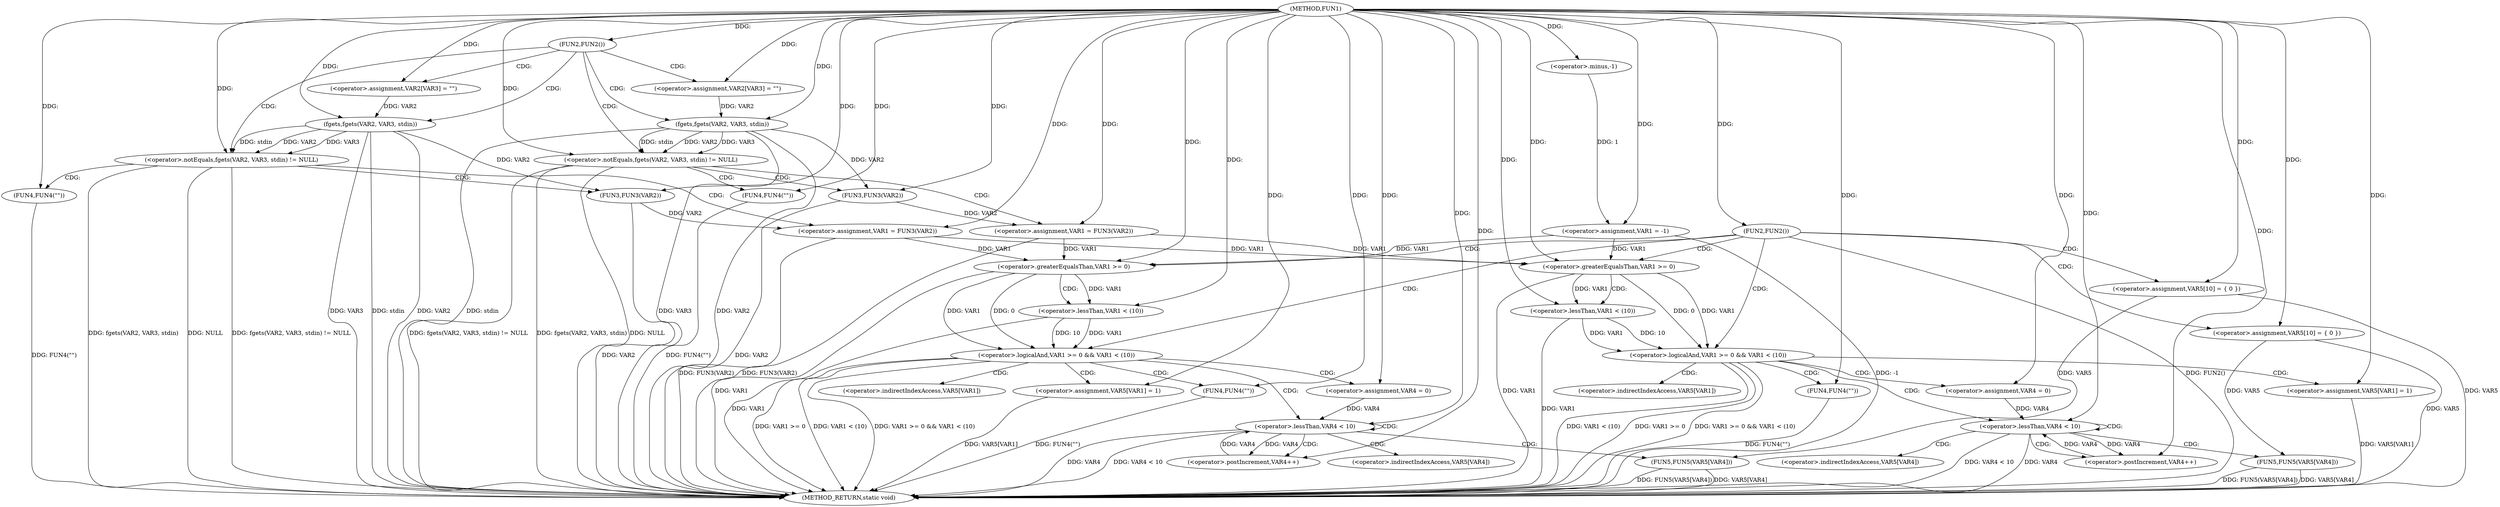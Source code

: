digraph FUN1 {  
"1000100" [label = "(METHOD,FUN1)" ]
"1000233" [label = "(METHOD_RETURN,static void)" ]
"1000103" [label = "(<operator>.assignment,VAR1 = -1)" ]
"1000105" [label = "(<operator>.minus,-1)" ]
"1000108" [label = "(FUN2,FUN2())" ]
"1000112" [label = "(<operator>.assignment,VAR2[VAR3] = \"\")" ]
"1000116" [label = "(<operator>.notEquals,fgets(VAR2, VAR3, stdin) != NULL)" ]
"1000117" [label = "(fgets,fgets(VAR2, VAR3, stdin))" ]
"1000123" [label = "(<operator>.assignment,VAR1 = FUN3(VAR2))" ]
"1000125" [label = "(FUN3,FUN3(VAR2))" ]
"1000129" [label = "(FUN4,FUN4(\"\"))" ]
"1000135" [label = "(<operator>.assignment,VAR2[VAR3] = \"\")" ]
"1000139" [label = "(<operator>.notEquals,fgets(VAR2, VAR3, stdin) != NULL)" ]
"1000140" [label = "(fgets,fgets(VAR2, VAR3, stdin))" ]
"1000146" [label = "(<operator>.assignment,VAR1 = FUN3(VAR2))" ]
"1000148" [label = "(FUN3,FUN3(VAR2))" ]
"1000152" [label = "(FUN4,FUN4(\"\"))" ]
"1000155" [label = "(FUN2,FUN2())" ]
"1000160" [label = "(<operator>.assignment,VAR5[10] = { 0 })" ]
"1000163" [label = "(<operator>.logicalAnd,VAR1 >= 0 && VAR1 < (10))" ]
"1000164" [label = "(<operator>.greaterEqualsThan,VAR1 >= 0)" ]
"1000167" [label = "(<operator>.lessThan,VAR1 < (10))" ]
"1000171" [label = "(<operator>.assignment,VAR5[VAR1] = 1)" ]
"1000177" [label = "(<operator>.assignment,VAR4 = 0)" ]
"1000180" [label = "(<operator>.lessThan,VAR4 < 10)" ]
"1000183" [label = "(<operator>.postIncrement,VAR4++)" ]
"1000186" [label = "(FUN5,FUN5(VAR5[VAR4]))" ]
"1000192" [label = "(FUN4,FUN4(\"\"))" ]
"1000199" [label = "(<operator>.assignment,VAR5[10] = { 0 })" ]
"1000202" [label = "(<operator>.logicalAnd,VAR1 >= 0 && VAR1 < (10))" ]
"1000203" [label = "(<operator>.greaterEqualsThan,VAR1 >= 0)" ]
"1000206" [label = "(<operator>.lessThan,VAR1 < (10))" ]
"1000210" [label = "(<operator>.assignment,VAR5[VAR1] = 1)" ]
"1000216" [label = "(<operator>.assignment,VAR4 = 0)" ]
"1000219" [label = "(<operator>.lessThan,VAR4 < 10)" ]
"1000222" [label = "(<operator>.postIncrement,VAR4++)" ]
"1000225" [label = "(FUN5,FUN5(VAR5[VAR4]))" ]
"1000231" [label = "(FUN4,FUN4(\"\"))" ]
"1000172" [label = "(<operator>.indirectIndexAccess,VAR5[VAR1])" ]
"1000187" [label = "(<operator>.indirectIndexAccess,VAR5[VAR4])" ]
"1000211" [label = "(<operator>.indirectIndexAccess,VAR5[VAR1])" ]
"1000226" [label = "(<operator>.indirectIndexAccess,VAR5[VAR4])" ]
  "1000116" -> "1000233"  [ label = "DDG: fgets(VAR2, VAR3, stdin)"] 
  "1000123" -> "1000233"  [ label = "DDG: FUN3(VAR2)"] 
  "1000180" -> "1000233"  [ label = "DDG: VAR4"] 
  "1000206" -> "1000233"  [ label = "DDG: VAR1"] 
  "1000117" -> "1000233"  [ label = "DDG: VAR3"] 
  "1000167" -> "1000233"  [ label = "DDG: VAR1"] 
  "1000163" -> "1000233"  [ label = "DDG: VAR1 >= 0"] 
  "1000186" -> "1000233"  [ label = "DDG: FUN5(VAR5[VAR4])"] 
  "1000125" -> "1000233"  [ label = "DDG: VAR2"] 
  "1000171" -> "1000233"  [ label = "DDG: VAR5[VAR1]"] 
  "1000186" -> "1000233"  [ label = "DDG: VAR5[VAR4]"] 
  "1000140" -> "1000233"  [ label = "DDG: VAR3"] 
  "1000225" -> "1000233"  [ label = "DDG: FUN5(VAR5[VAR4])"] 
  "1000199" -> "1000233"  [ label = "DDG: VAR5"] 
  "1000103" -> "1000233"  [ label = "DDG: -1"] 
  "1000225" -> "1000233"  [ label = "DDG: VAR5[VAR4]"] 
  "1000219" -> "1000233"  [ label = "DDG: VAR4 < 10"] 
  "1000202" -> "1000233"  [ label = "DDG: VAR1 < (10)"] 
  "1000140" -> "1000233"  [ label = "DDG: VAR2"] 
  "1000139" -> "1000233"  [ label = "DDG: fgets(VAR2, VAR3, stdin) != NULL"] 
  "1000139" -> "1000233"  [ label = "DDG: fgets(VAR2, VAR3, stdin)"] 
  "1000152" -> "1000233"  [ label = "DDG: FUN4(\"\")"] 
  "1000129" -> "1000233"  [ label = "DDG: FUN4(\"\")"] 
  "1000155" -> "1000233"  [ label = "DDG: FUN2()"] 
  "1000139" -> "1000233"  [ label = "DDG: NULL"] 
  "1000163" -> "1000233"  [ label = "DDG: VAR1 < (10)"] 
  "1000202" -> "1000233"  [ label = "DDG: VAR1 >= 0"] 
  "1000116" -> "1000233"  [ label = "DDG: NULL"] 
  "1000180" -> "1000233"  [ label = "DDG: VAR4 < 10"] 
  "1000148" -> "1000233"  [ label = "DDG: VAR2"] 
  "1000146" -> "1000233"  [ label = "DDG: FUN3(VAR2)"] 
  "1000117" -> "1000233"  [ label = "DDG: VAR2"] 
  "1000231" -> "1000233"  [ label = "DDG: FUN4(\"\")"] 
  "1000210" -> "1000233"  [ label = "DDG: VAR5[VAR1]"] 
  "1000117" -> "1000233"  [ label = "DDG: stdin"] 
  "1000140" -> "1000233"  [ label = "DDG: stdin"] 
  "1000219" -> "1000233"  [ label = "DDG: VAR4"] 
  "1000163" -> "1000233"  [ label = "DDG: VAR1 >= 0 && VAR1 < (10)"] 
  "1000160" -> "1000233"  [ label = "DDG: VAR5"] 
  "1000116" -> "1000233"  [ label = "DDG: fgets(VAR2, VAR3, stdin) != NULL"] 
  "1000192" -> "1000233"  [ label = "DDG: FUN4(\"\")"] 
  "1000202" -> "1000233"  [ label = "DDG: VAR1 >= 0 && VAR1 < (10)"] 
  "1000203" -> "1000233"  [ label = "DDG: VAR1"] 
  "1000164" -> "1000233"  [ label = "DDG: VAR1"] 
  "1000105" -> "1000103"  [ label = "DDG: 1"] 
  "1000100" -> "1000103"  [ label = "DDG: "] 
  "1000100" -> "1000105"  [ label = "DDG: "] 
  "1000100" -> "1000108"  [ label = "DDG: "] 
  "1000100" -> "1000112"  [ label = "DDG: "] 
  "1000117" -> "1000116"  [ label = "DDG: VAR2"] 
  "1000117" -> "1000116"  [ label = "DDG: VAR3"] 
  "1000117" -> "1000116"  [ label = "DDG: stdin"] 
  "1000112" -> "1000117"  [ label = "DDG: VAR2"] 
  "1000100" -> "1000117"  [ label = "DDG: "] 
  "1000100" -> "1000116"  [ label = "DDG: "] 
  "1000125" -> "1000123"  [ label = "DDG: VAR2"] 
  "1000100" -> "1000123"  [ label = "DDG: "] 
  "1000117" -> "1000125"  [ label = "DDG: VAR2"] 
  "1000100" -> "1000125"  [ label = "DDG: "] 
  "1000100" -> "1000129"  [ label = "DDG: "] 
  "1000100" -> "1000135"  [ label = "DDG: "] 
  "1000140" -> "1000139"  [ label = "DDG: VAR2"] 
  "1000140" -> "1000139"  [ label = "DDG: VAR3"] 
  "1000140" -> "1000139"  [ label = "DDG: stdin"] 
  "1000135" -> "1000140"  [ label = "DDG: VAR2"] 
  "1000100" -> "1000140"  [ label = "DDG: "] 
  "1000100" -> "1000139"  [ label = "DDG: "] 
  "1000148" -> "1000146"  [ label = "DDG: VAR2"] 
  "1000100" -> "1000146"  [ label = "DDG: "] 
  "1000140" -> "1000148"  [ label = "DDG: VAR2"] 
  "1000100" -> "1000148"  [ label = "DDG: "] 
  "1000100" -> "1000152"  [ label = "DDG: "] 
  "1000100" -> "1000155"  [ label = "DDG: "] 
  "1000100" -> "1000160"  [ label = "DDG: "] 
  "1000164" -> "1000163"  [ label = "DDG: VAR1"] 
  "1000164" -> "1000163"  [ label = "DDG: 0"] 
  "1000103" -> "1000164"  [ label = "DDG: VAR1"] 
  "1000146" -> "1000164"  [ label = "DDG: VAR1"] 
  "1000123" -> "1000164"  [ label = "DDG: VAR1"] 
  "1000100" -> "1000164"  [ label = "DDG: "] 
  "1000167" -> "1000163"  [ label = "DDG: VAR1"] 
  "1000167" -> "1000163"  [ label = "DDG: 10"] 
  "1000164" -> "1000167"  [ label = "DDG: VAR1"] 
  "1000100" -> "1000167"  [ label = "DDG: "] 
  "1000100" -> "1000171"  [ label = "DDG: "] 
  "1000100" -> "1000177"  [ label = "DDG: "] 
  "1000177" -> "1000180"  [ label = "DDG: VAR4"] 
  "1000183" -> "1000180"  [ label = "DDG: VAR4"] 
  "1000100" -> "1000180"  [ label = "DDG: "] 
  "1000180" -> "1000183"  [ label = "DDG: VAR4"] 
  "1000100" -> "1000183"  [ label = "DDG: "] 
  "1000160" -> "1000186"  [ label = "DDG: VAR5"] 
  "1000100" -> "1000192"  [ label = "DDG: "] 
  "1000100" -> "1000199"  [ label = "DDG: "] 
  "1000203" -> "1000202"  [ label = "DDG: VAR1"] 
  "1000203" -> "1000202"  [ label = "DDG: 0"] 
  "1000103" -> "1000203"  [ label = "DDG: VAR1"] 
  "1000146" -> "1000203"  [ label = "DDG: VAR1"] 
  "1000123" -> "1000203"  [ label = "DDG: VAR1"] 
  "1000100" -> "1000203"  [ label = "DDG: "] 
  "1000206" -> "1000202"  [ label = "DDG: VAR1"] 
  "1000206" -> "1000202"  [ label = "DDG: 10"] 
  "1000203" -> "1000206"  [ label = "DDG: VAR1"] 
  "1000100" -> "1000206"  [ label = "DDG: "] 
  "1000100" -> "1000210"  [ label = "DDG: "] 
  "1000100" -> "1000216"  [ label = "DDG: "] 
  "1000222" -> "1000219"  [ label = "DDG: VAR4"] 
  "1000216" -> "1000219"  [ label = "DDG: VAR4"] 
  "1000100" -> "1000219"  [ label = "DDG: "] 
  "1000219" -> "1000222"  [ label = "DDG: VAR4"] 
  "1000100" -> "1000222"  [ label = "DDG: "] 
  "1000199" -> "1000225"  [ label = "DDG: VAR5"] 
  "1000100" -> "1000231"  [ label = "DDG: "] 
  "1000108" -> "1000117"  [ label = "CDG: "] 
  "1000108" -> "1000139"  [ label = "CDG: "] 
  "1000108" -> "1000135"  [ label = "CDG: "] 
  "1000108" -> "1000112"  [ label = "CDG: "] 
  "1000108" -> "1000116"  [ label = "CDG: "] 
  "1000108" -> "1000140"  [ label = "CDG: "] 
  "1000116" -> "1000125"  [ label = "CDG: "] 
  "1000116" -> "1000129"  [ label = "CDG: "] 
  "1000116" -> "1000123"  [ label = "CDG: "] 
  "1000139" -> "1000152"  [ label = "CDG: "] 
  "1000139" -> "1000148"  [ label = "CDG: "] 
  "1000139" -> "1000146"  [ label = "CDG: "] 
  "1000155" -> "1000164"  [ label = "CDG: "] 
  "1000155" -> "1000199"  [ label = "CDG: "] 
  "1000155" -> "1000163"  [ label = "CDG: "] 
  "1000155" -> "1000203"  [ label = "CDG: "] 
  "1000155" -> "1000202"  [ label = "CDG: "] 
  "1000155" -> "1000160"  [ label = "CDG: "] 
  "1000163" -> "1000180"  [ label = "CDG: "] 
  "1000163" -> "1000172"  [ label = "CDG: "] 
  "1000163" -> "1000171"  [ label = "CDG: "] 
  "1000163" -> "1000192"  [ label = "CDG: "] 
  "1000163" -> "1000177"  [ label = "CDG: "] 
  "1000164" -> "1000167"  [ label = "CDG: "] 
  "1000180" -> "1000186"  [ label = "CDG: "] 
  "1000180" -> "1000180"  [ label = "CDG: "] 
  "1000180" -> "1000183"  [ label = "CDG: "] 
  "1000180" -> "1000187"  [ label = "CDG: "] 
  "1000202" -> "1000211"  [ label = "CDG: "] 
  "1000202" -> "1000216"  [ label = "CDG: "] 
  "1000202" -> "1000219"  [ label = "CDG: "] 
  "1000202" -> "1000210"  [ label = "CDG: "] 
  "1000202" -> "1000231"  [ label = "CDG: "] 
  "1000203" -> "1000206"  [ label = "CDG: "] 
  "1000219" -> "1000219"  [ label = "CDG: "] 
  "1000219" -> "1000225"  [ label = "CDG: "] 
  "1000219" -> "1000222"  [ label = "CDG: "] 
  "1000219" -> "1000226"  [ label = "CDG: "] 
}
